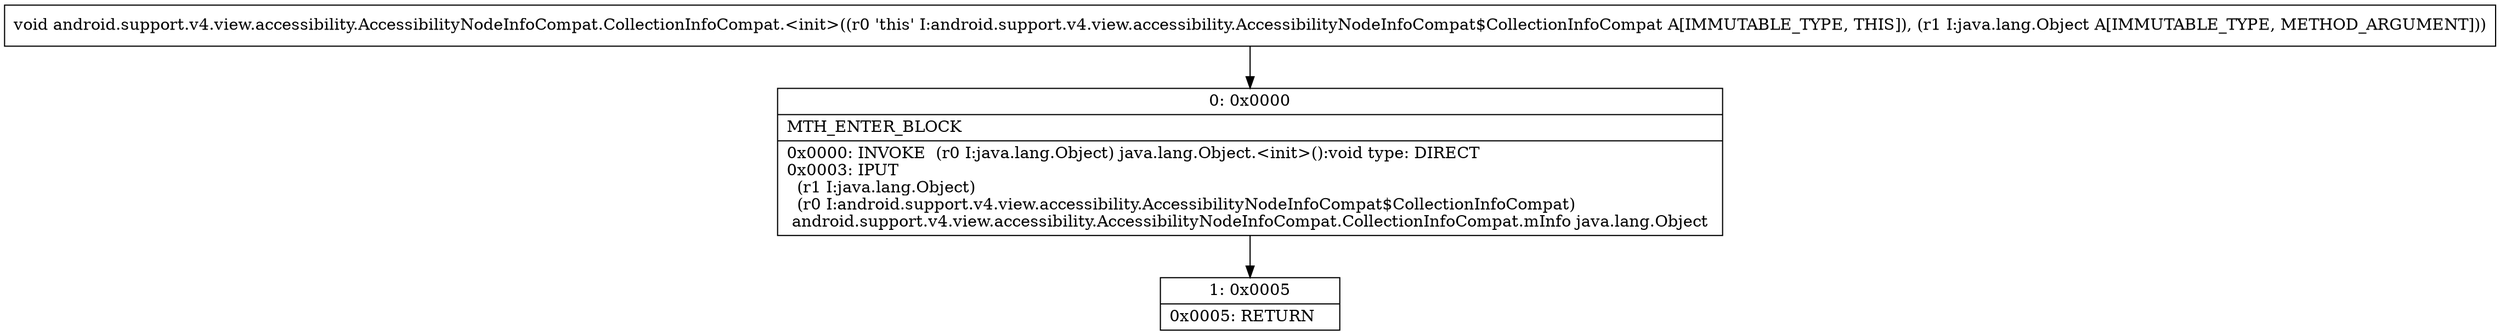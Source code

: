 digraph "CFG forandroid.support.v4.view.accessibility.AccessibilityNodeInfoCompat.CollectionInfoCompat.\<init\>(Ljava\/lang\/Object;)V" {
Node_0 [shape=record,label="{0\:\ 0x0000|MTH_ENTER_BLOCK\l|0x0000: INVOKE  (r0 I:java.lang.Object) java.lang.Object.\<init\>():void type: DIRECT \l0x0003: IPUT  \l  (r1 I:java.lang.Object)\l  (r0 I:android.support.v4.view.accessibility.AccessibilityNodeInfoCompat$CollectionInfoCompat)\l android.support.v4.view.accessibility.AccessibilityNodeInfoCompat.CollectionInfoCompat.mInfo java.lang.Object \l}"];
Node_1 [shape=record,label="{1\:\ 0x0005|0x0005: RETURN   \l}"];
MethodNode[shape=record,label="{void android.support.v4.view.accessibility.AccessibilityNodeInfoCompat.CollectionInfoCompat.\<init\>((r0 'this' I:android.support.v4.view.accessibility.AccessibilityNodeInfoCompat$CollectionInfoCompat A[IMMUTABLE_TYPE, THIS]), (r1 I:java.lang.Object A[IMMUTABLE_TYPE, METHOD_ARGUMENT])) }"];
MethodNode -> Node_0;
Node_0 -> Node_1;
}

